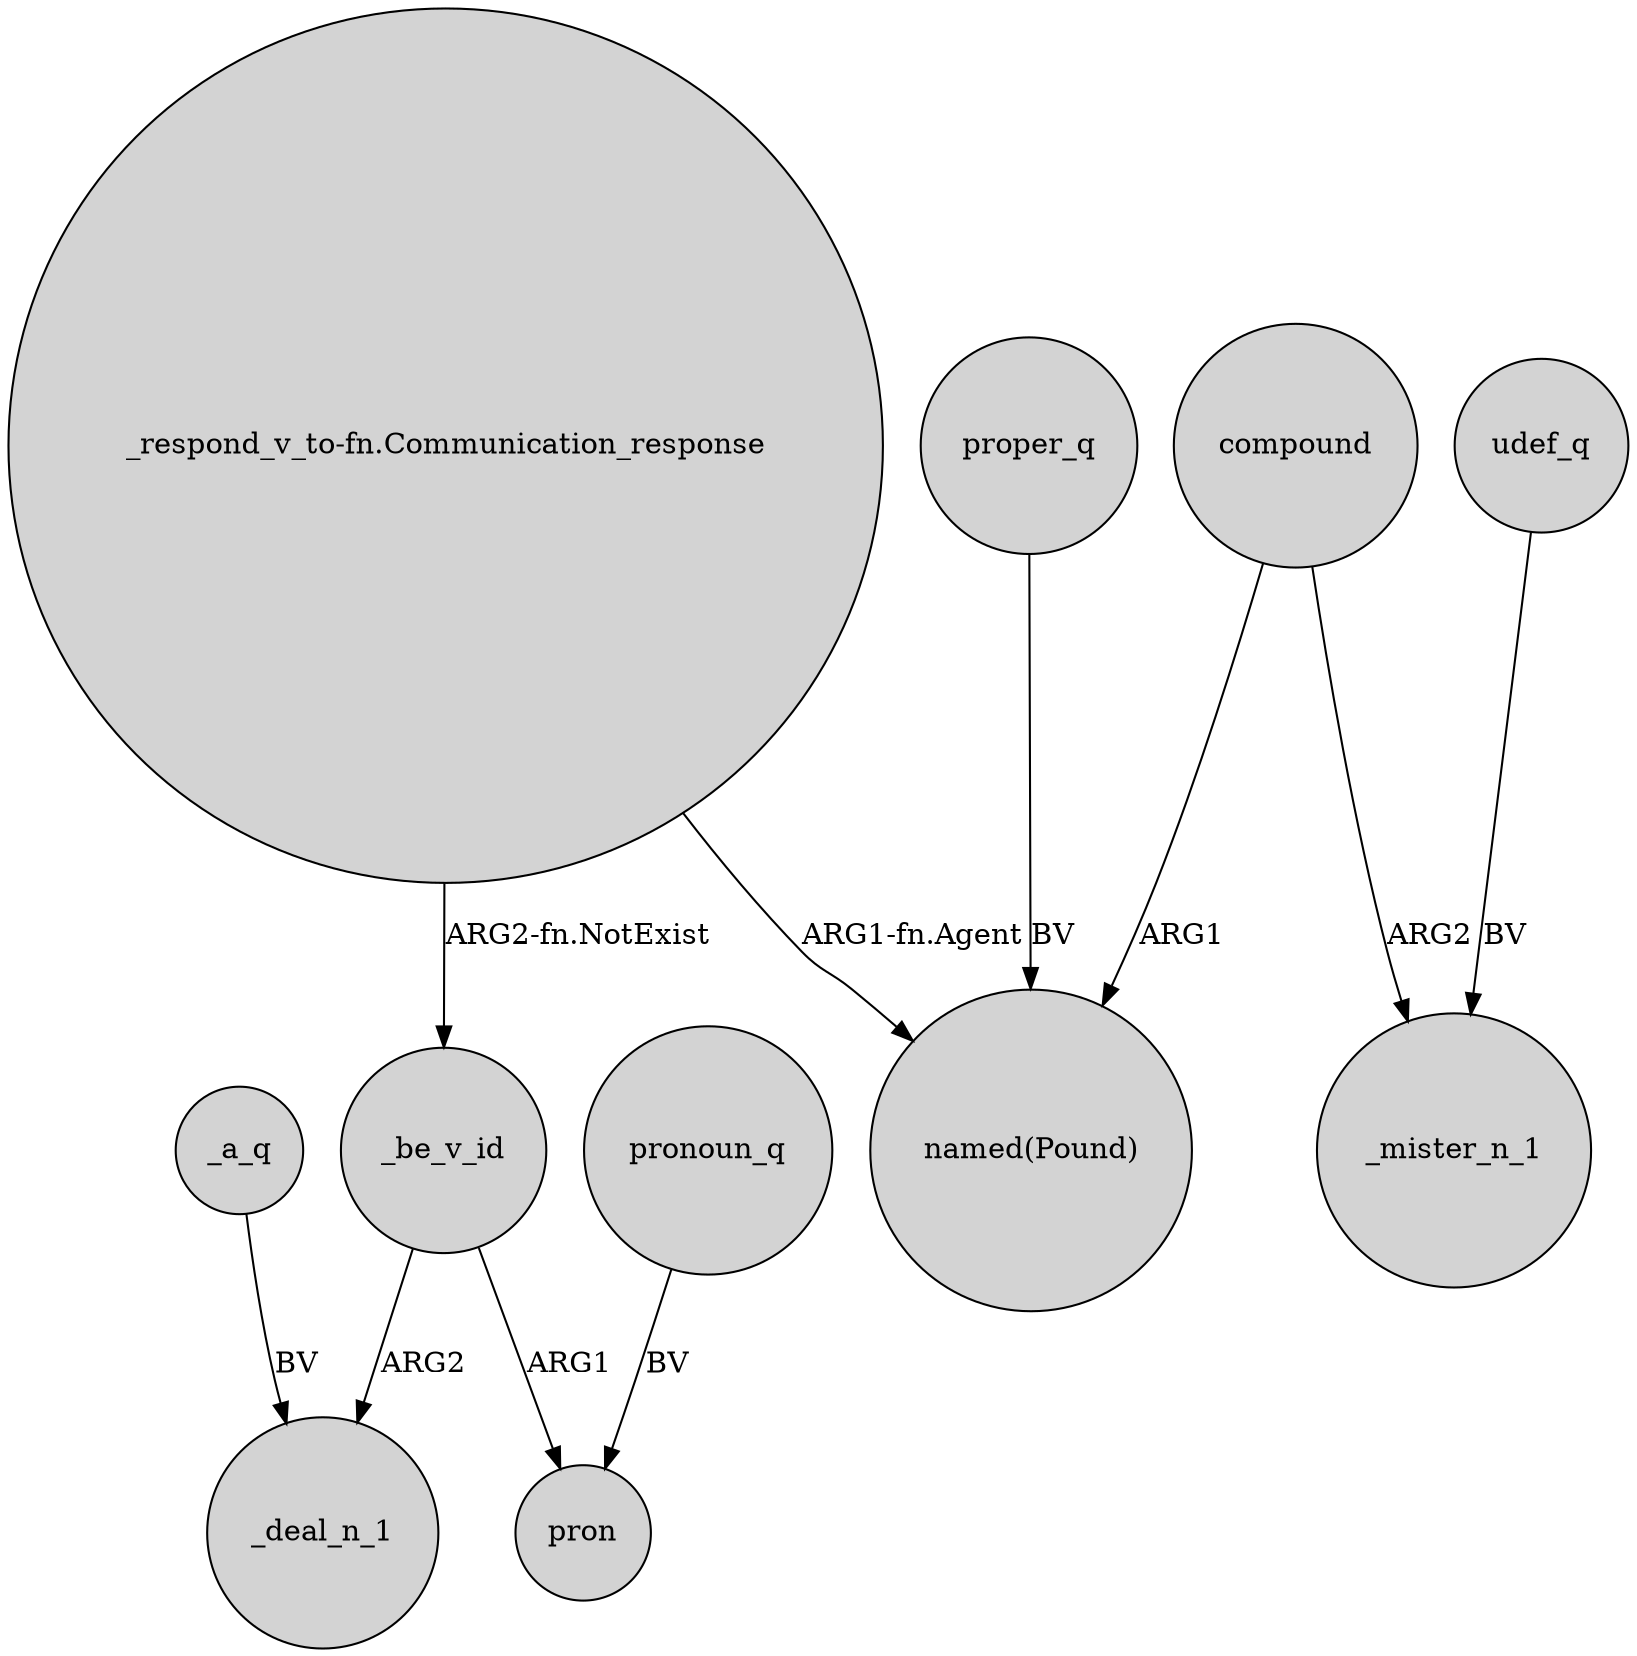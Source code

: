 digraph {
	node [shape=circle style=filled]
	_a_q -> _deal_n_1 [label=BV]
	udef_q -> _mister_n_1 [label=BV]
	"_respond_v_to-fn.Communication_response" -> "named(Pound)" [label="ARG1-fn.Agent"]
	_be_v_id -> _deal_n_1 [label=ARG2]
	"_respond_v_to-fn.Communication_response" -> _be_v_id [label="ARG2-fn.NotExist"]
	_be_v_id -> pron [label=ARG1]
	proper_q -> "named(Pound)" [label=BV]
	compound -> _mister_n_1 [label=ARG2]
	compound -> "named(Pound)" [label=ARG1]
	pronoun_q -> pron [label=BV]
}

